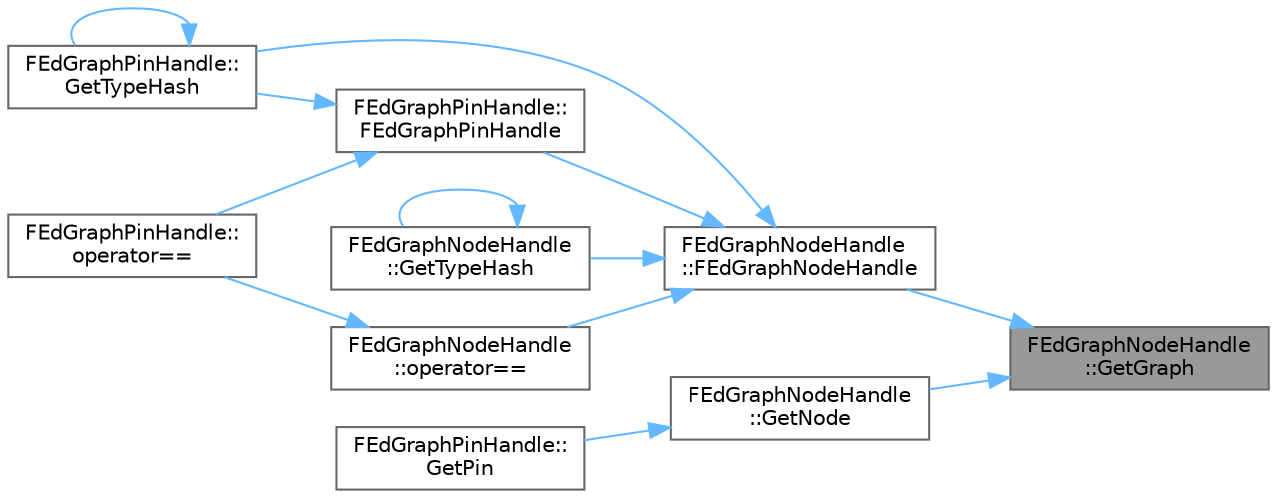 digraph "FEdGraphNodeHandle::GetGraph"
{
 // INTERACTIVE_SVG=YES
 // LATEX_PDF_SIZE
  bgcolor="transparent";
  edge [fontname=Helvetica,fontsize=10,labelfontname=Helvetica,labelfontsize=10];
  node [fontname=Helvetica,fontsize=10,shape=box,height=0.2,width=0.4];
  rankdir="RL";
  Node1 [id="Node000001",label="FEdGraphNodeHandle\l::GetGraph",height=0.2,width=0.4,color="gray40", fillcolor="grey60", style="filled", fontcolor="black",tooltip=" "];
  Node1 -> Node2 [id="edge1_Node000001_Node000002",dir="back",color="steelblue1",style="solid",tooltip=" "];
  Node2 [id="Node000002",label="FEdGraphNodeHandle\l::FEdGraphNodeHandle",height=0.2,width=0.4,color="grey40", fillcolor="white", style="filled",URL="$dc/d28/structFEdGraphNodeHandle.html#a168d65d5dbb767fc71be96b0b1b375e8",tooltip=" "];
  Node2 -> Node3 [id="edge2_Node000002_Node000003",dir="back",color="steelblue1",style="solid",tooltip=" "];
  Node3 [id="Node000003",label="FEdGraphPinHandle::\lFEdGraphPinHandle",height=0.2,width=0.4,color="grey40", fillcolor="white", style="filled",URL="$df/d5c/structFEdGraphPinHandle.html#a58be7c434b25d7023a760e4ac01eef38",tooltip=" "];
  Node3 -> Node4 [id="edge3_Node000003_Node000004",dir="back",color="steelblue1",style="solid",tooltip=" "];
  Node4 [id="Node000004",label="FEdGraphPinHandle::\lGetTypeHash",height=0.2,width=0.4,color="grey40", fillcolor="white", style="filled",URL="$df/d5c/structFEdGraphPinHandle.html#a395e5b102997661b3706daa35e7060dc",tooltip=" "];
  Node4 -> Node4 [id="edge4_Node000004_Node000004",dir="back",color="steelblue1",style="solid",tooltip=" "];
  Node3 -> Node5 [id="edge5_Node000003_Node000005",dir="back",color="steelblue1",style="solid",tooltip=" "];
  Node5 [id="Node000005",label="FEdGraphPinHandle::\loperator==",height=0.2,width=0.4,color="grey40", fillcolor="white", style="filled",URL="$df/d5c/structFEdGraphPinHandle.html#a97bbf22aa1d2449dda65eec14509a092",tooltip=" "];
  Node2 -> Node6 [id="edge6_Node000002_Node000006",dir="back",color="steelblue1",style="solid",tooltip=" "];
  Node6 [id="Node000006",label="FEdGraphNodeHandle\l::GetTypeHash",height=0.2,width=0.4,color="grey40", fillcolor="white", style="filled",URL="$dc/d28/structFEdGraphNodeHandle.html#a8780fa086b8dcc2867199ebd53eeef67",tooltip=" "];
  Node6 -> Node6 [id="edge7_Node000006_Node000006",dir="back",color="steelblue1",style="solid",tooltip=" "];
  Node2 -> Node4 [id="edge8_Node000002_Node000004",dir="back",color="steelblue1",style="solid",tooltip=" "];
  Node2 -> Node7 [id="edge9_Node000002_Node000007",dir="back",color="steelblue1",style="solid",tooltip=" "];
  Node7 [id="Node000007",label="FEdGraphNodeHandle\l::operator==",height=0.2,width=0.4,color="grey40", fillcolor="white", style="filled",URL="$dc/d28/structFEdGraphNodeHandle.html#a17973429970642d883ba451efa87ae6a",tooltip=" "];
  Node7 -> Node5 [id="edge10_Node000007_Node000005",dir="back",color="steelblue1",style="solid",tooltip=" "];
  Node1 -> Node8 [id="edge11_Node000001_Node000008",dir="back",color="steelblue1",style="solid",tooltip=" "];
  Node8 [id="Node000008",label="FEdGraphNodeHandle\l::GetNode",height=0.2,width=0.4,color="grey40", fillcolor="white", style="filled",URL="$dc/d28/structFEdGraphNodeHandle.html#a95ec9aa09a5e0d6087e069ff7c988d4f",tooltip=" "];
  Node8 -> Node9 [id="edge12_Node000008_Node000009",dir="back",color="steelblue1",style="solid",tooltip=" "];
  Node9 [id="Node000009",label="FEdGraphPinHandle::\lGetPin",height=0.2,width=0.4,color="grey40", fillcolor="white", style="filled",URL="$df/d5c/structFEdGraphPinHandle.html#a6e772bb2f27f1b5cabf609939722fca7",tooltip=" "];
}

